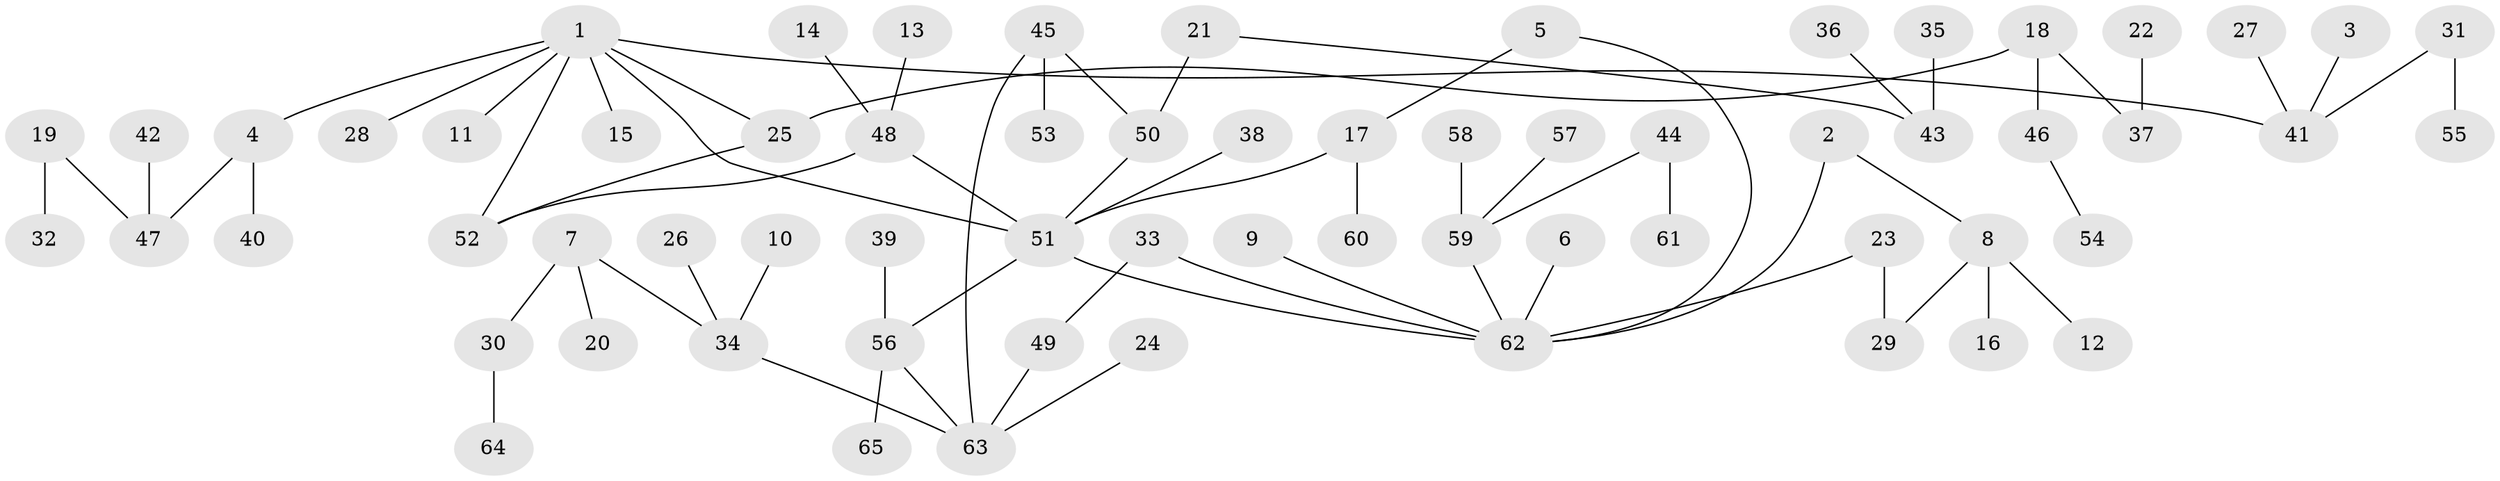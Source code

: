 // original degree distribution, {4: 0.06976744186046512, 6: 0.023255813953488372, 5: 0.05426356589147287, 2: 0.2713178294573643, 1: 0.4418604651162791, 3: 0.13953488372093023}
// Generated by graph-tools (version 1.1) at 2025/25/03/09/25 03:25:33]
// undirected, 65 vertices, 70 edges
graph export_dot {
graph [start="1"]
  node [color=gray90,style=filled];
  1;
  2;
  3;
  4;
  5;
  6;
  7;
  8;
  9;
  10;
  11;
  12;
  13;
  14;
  15;
  16;
  17;
  18;
  19;
  20;
  21;
  22;
  23;
  24;
  25;
  26;
  27;
  28;
  29;
  30;
  31;
  32;
  33;
  34;
  35;
  36;
  37;
  38;
  39;
  40;
  41;
  42;
  43;
  44;
  45;
  46;
  47;
  48;
  49;
  50;
  51;
  52;
  53;
  54;
  55;
  56;
  57;
  58;
  59;
  60;
  61;
  62;
  63;
  64;
  65;
  1 -- 4 [weight=1.0];
  1 -- 11 [weight=1.0];
  1 -- 15 [weight=1.0];
  1 -- 25 [weight=1.0];
  1 -- 28 [weight=1.0];
  1 -- 41 [weight=1.0];
  1 -- 51 [weight=1.0];
  1 -- 52 [weight=1.0];
  2 -- 8 [weight=1.0];
  2 -- 62 [weight=1.0];
  3 -- 41 [weight=1.0];
  4 -- 40 [weight=1.0];
  4 -- 47 [weight=1.0];
  5 -- 17 [weight=1.0];
  5 -- 62 [weight=1.0];
  6 -- 62 [weight=1.0];
  7 -- 20 [weight=1.0];
  7 -- 30 [weight=1.0];
  7 -- 34 [weight=1.0];
  8 -- 12 [weight=1.0];
  8 -- 16 [weight=1.0];
  8 -- 29 [weight=1.0];
  9 -- 62 [weight=1.0];
  10 -- 34 [weight=1.0];
  13 -- 48 [weight=1.0];
  14 -- 48 [weight=1.0];
  17 -- 51 [weight=1.0];
  17 -- 60 [weight=1.0];
  18 -- 25 [weight=1.0];
  18 -- 37 [weight=1.0];
  18 -- 46 [weight=1.0];
  19 -- 32 [weight=1.0];
  19 -- 47 [weight=1.0];
  21 -- 43 [weight=1.0];
  21 -- 50 [weight=1.0];
  22 -- 37 [weight=1.0];
  23 -- 29 [weight=1.0];
  23 -- 62 [weight=1.0];
  24 -- 63 [weight=1.0];
  25 -- 52 [weight=1.0];
  26 -- 34 [weight=1.0];
  27 -- 41 [weight=1.0];
  30 -- 64 [weight=1.0];
  31 -- 41 [weight=1.0];
  31 -- 55 [weight=1.0];
  33 -- 49 [weight=1.0];
  33 -- 62 [weight=1.0];
  34 -- 63 [weight=1.0];
  35 -- 43 [weight=1.0];
  36 -- 43 [weight=1.0];
  38 -- 51 [weight=1.0];
  39 -- 56 [weight=1.0];
  42 -- 47 [weight=1.0];
  44 -- 59 [weight=2.0];
  44 -- 61 [weight=1.0];
  45 -- 50 [weight=1.0];
  45 -- 53 [weight=1.0];
  45 -- 63 [weight=1.0];
  46 -- 54 [weight=1.0];
  48 -- 51 [weight=1.0];
  48 -- 52 [weight=1.0];
  49 -- 63 [weight=1.0];
  50 -- 51 [weight=1.0];
  51 -- 56 [weight=1.0];
  51 -- 62 [weight=1.0];
  56 -- 63 [weight=1.0];
  56 -- 65 [weight=1.0];
  57 -- 59 [weight=1.0];
  58 -- 59 [weight=1.0];
  59 -- 62 [weight=1.0];
}
